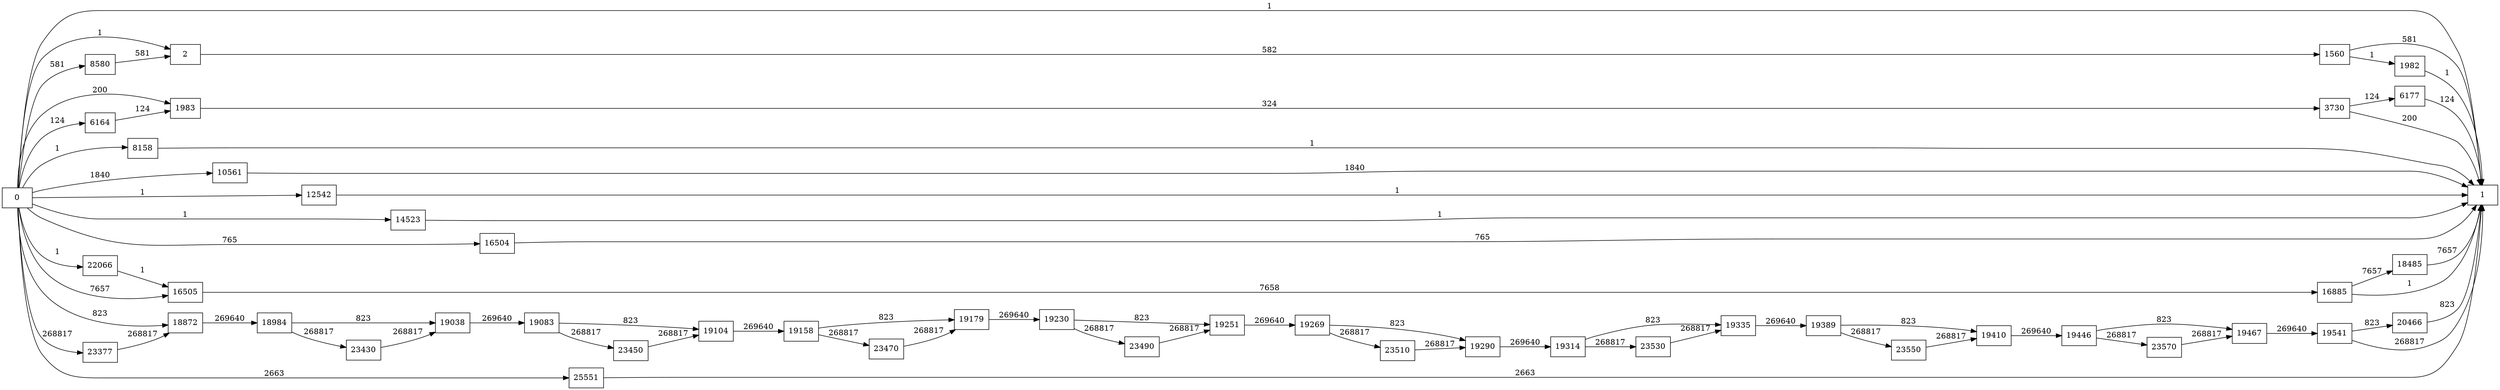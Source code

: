 digraph {
	graph [rankdir=LR]
	node [shape=rectangle]
	2 -> 1560 [label=582]
	1560 -> 1 [label=581]
	1560 -> 1982 [label=1]
	1982 -> 1 [label=1]
	1983 -> 3730 [label=324]
	3730 -> 1 [label=200]
	3730 -> 6177 [label=124]
	6164 -> 1983 [label=124]
	6177 -> 1 [label=124]
	8158 -> 1 [label=1]
	8580 -> 2 [label=581]
	10561 -> 1 [label=1840]
	12542 -> 1 [label=1]
	14523 -> 1 [label=1]
	16504 -> 1 [label=765]
	16505 -> 16885 [label=7658]
	16885 -> 1 [label=1]
	16885 -> 18485 [label=7657]
	18485 -> 1 [label=7657]
	18872 -> 18984 [label=269640]
	18984 -> 19038 [label=823]
	18984 -> 23430 [label=268817]
	19038 -> 19083 [label=269640]
	19083 -> 19104 [label=823]
	19083 -> 23450 [label=268817]
	19104 -> 19158 [label=269640]
	19158 -> 19179 [label=823]
	19158 -> 23470 [label=268817]
	19179 -> 19230 [label=269640]
	19230 -> 19251 [label=823]
	19230 -> 23490 [label=268817]
	19251 -> 19269 [label=269640]
	19269 -> 19290 [label=823]
	19269 -> 23510 [label=268817]
	19290 -> 19314 [label=269640]
	19314 -> 19335 [label=823]
	19314 -> 23530 [label=268817]
	19335 -> 19389 [label=269640]
	19389 -> 19410 [label=823]
	19389 -> 23550 [label=268817]
	19410 -> 19446 [label=269640]
	19446 -> 19467 [label=823]
	19446 -> 23570 [label=268817]
	19467 -> 19541 [label=269640]
	19541 -> 1 [label=268817]
	19541 -> 20466 [label=823]
	20466 -> 1 [label=823]
	22066 -> 16505 [label=1]
	23377 -> 18872 [label=268817]
	23430 -> 19038 [label=268817]
	23450 -> 19104 [label=268817]
	23470 -> 19179 [label=268817]
	23490 -> 19251 [label=268817]
	23510 -> 19290 [label=268817]
	23530 -> 19335 [label=268817]
	23550 -> 19410 [label=268817]
	23570 -> 19467 [label=268817]
	25551 -> 1 [label=2663]
	0 -> 2 [label=1]
	0 -> 1983 [label=200]
	0 -> 16505 [label=7657]
	0 -> 1 [label=1]
	0 -> 6164 [label=124]
	0 -> 8158 [label=1]
	0 -> 8580 [label=581]
	0 -> 10561 [label=1840]
	0 -> 12542 [label=1]
	0 -> 14523 [label=1]
	0 -> 16504 [label=765]
	0 -> 18872 [label=823]
	0 -> 22066 [label=1]
	0 -> 23377 [label=268817]
	0 -> 25551 [label=2663]
}
